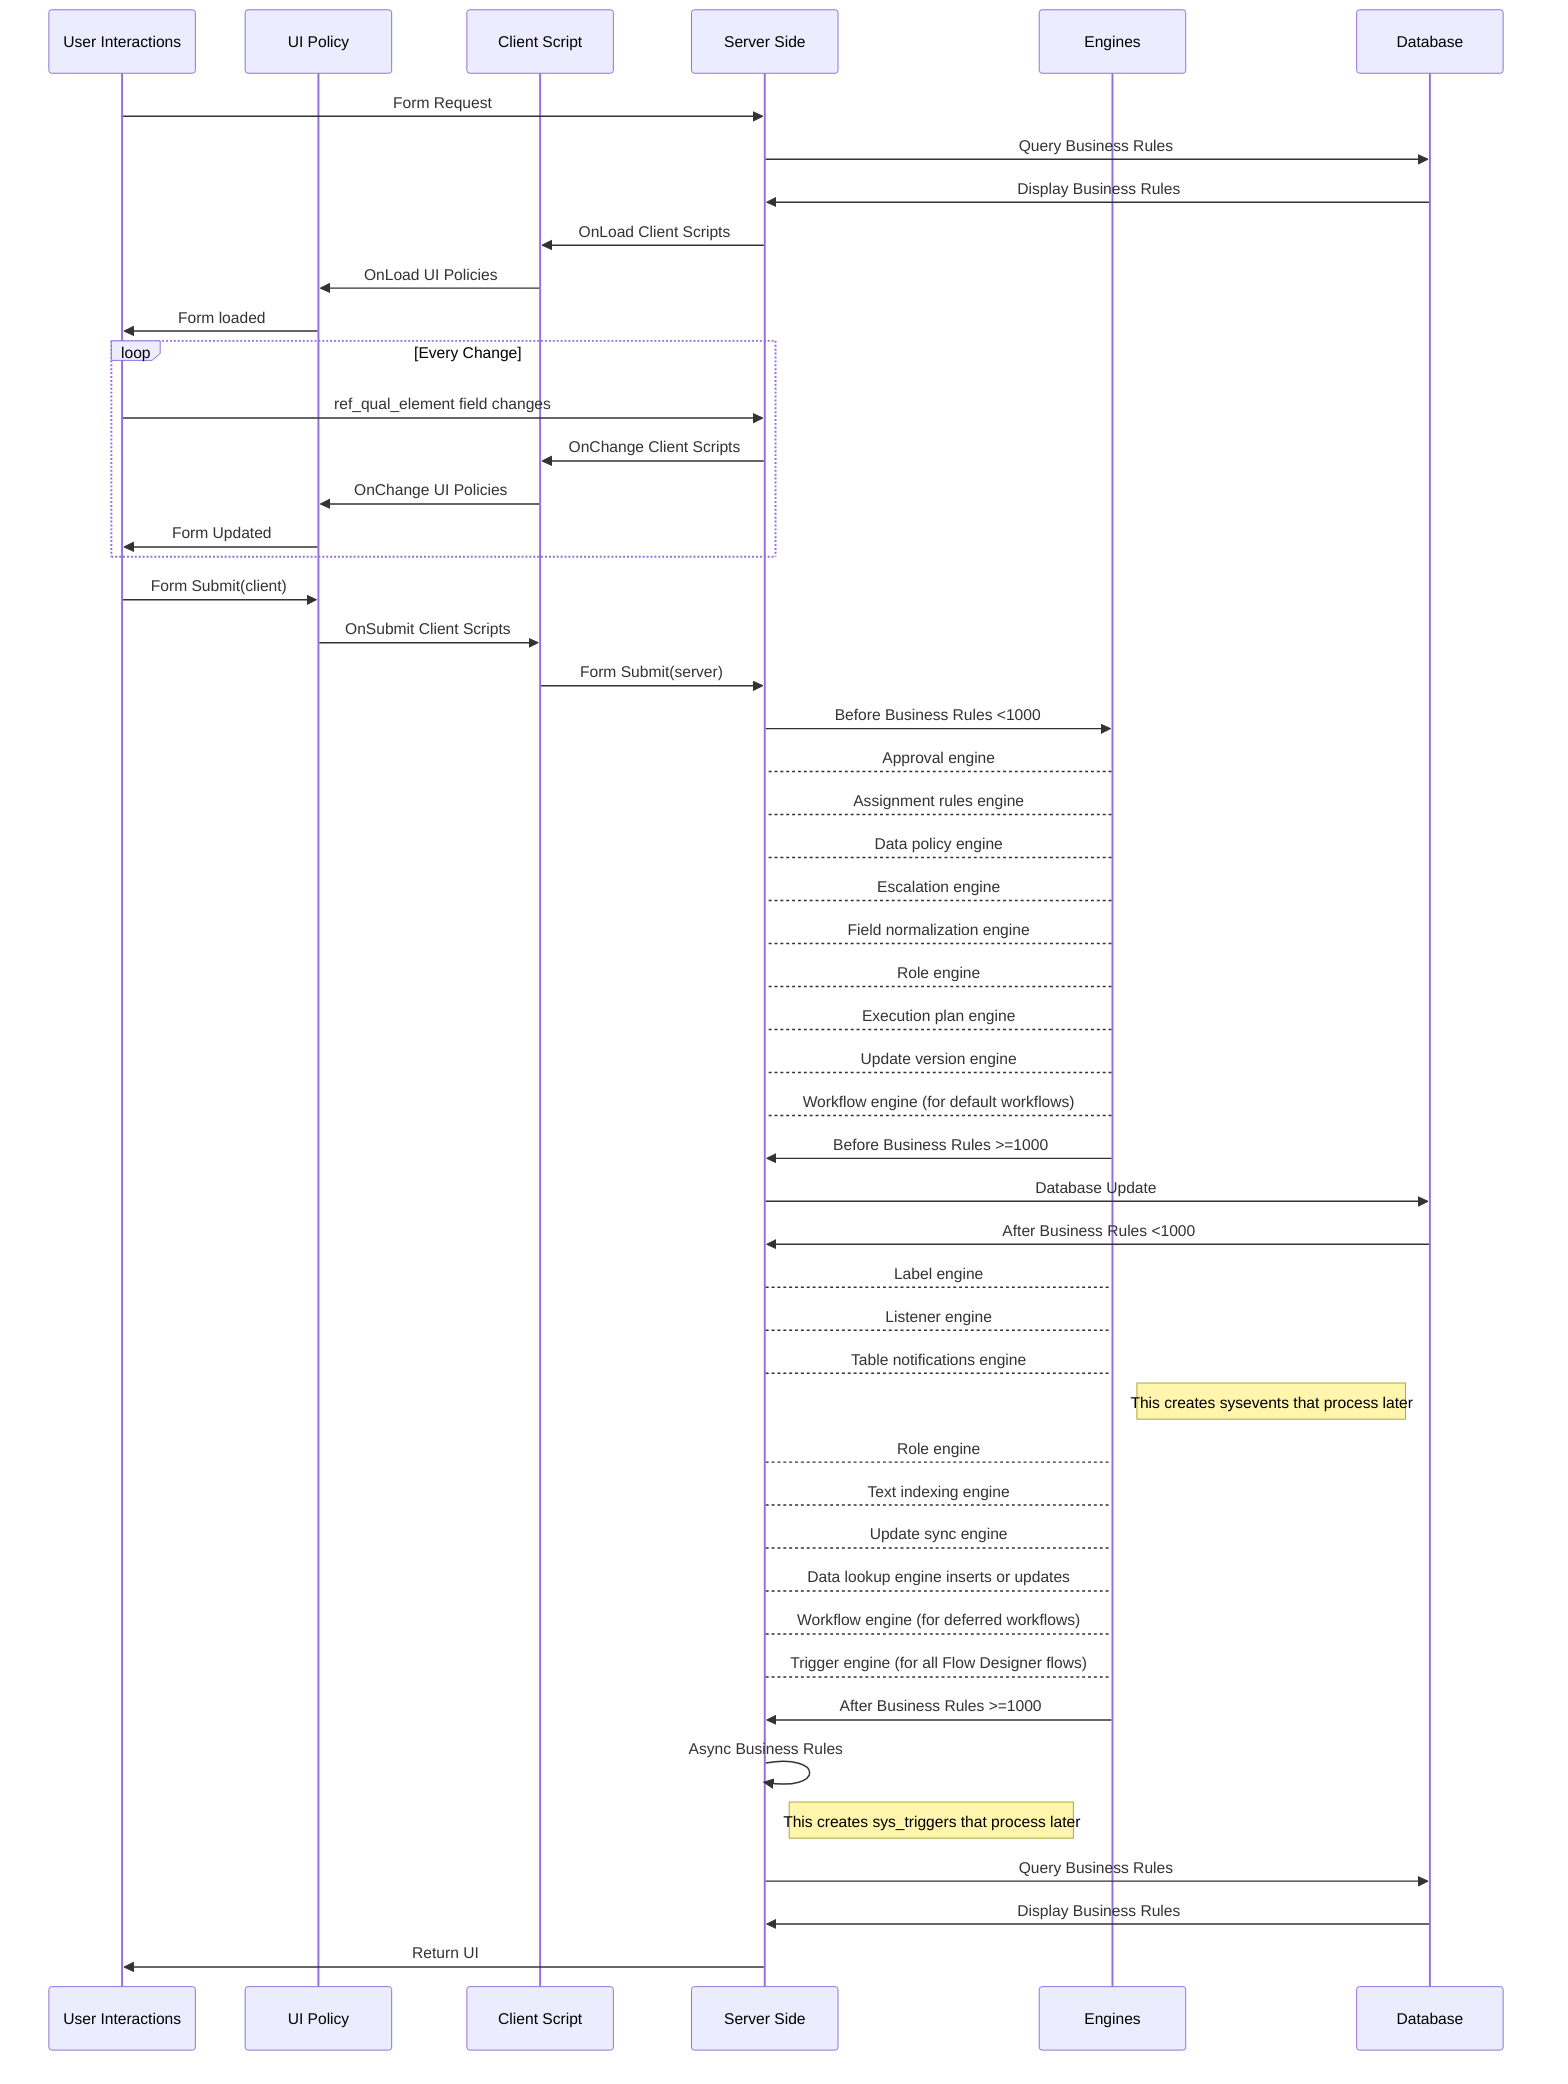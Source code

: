 sequenceDiagram
    participant uxux as User Interactions
    participant csup as UI Policy
    participant cscs as Client Script
    participant ssss as Server Side
    participant eeee as Engines
    participant dbdb as Database
    uxux->>ssss: Form Request
    ssss->>dbdb: Query Business Rules
    dbdb->>ssss: Display Business Rules
    ssss->>cscs: OnLoad Client Scripts
    cscs->>csup: OnLoad UI Policies
    csup->>uxux: Form loaded
    loop Every Change
        uxux->>ssss: ref_qual_element field changes
        ssss->>cscs: OnChange Client Scripts
        cscs->>csup: OnChange UI Policies
        csup->>uxux: Form Updated
    end
    uxux->>csup: Form Submit(client)
    csup->>cscs: OnSubmit Client Scripts
    cscs->>ssss: Form Submit(server)
    ssss->>eeee: Before Business Rules <1000
    eeee-->ssss: Approval engine
    eeee-->ssss: Assignment rules engine
    eeee-->ssss: Data policy engine
    eeee-->ssss: Escalation engine
    eeee-->ssss: Field normalization engine
    eeee-->ssss: Role engine
    eeee-->ssss: Execution plan engine
    eeee-->ssss: Update version engine
    eeee-->ssss: Workflow engine (for default workflows)
    eeee->>ssss: Before Business Rules >=1000
    ssss->>dbdb: Database Update
    dbdb->>ssss: After Business Rules <1000
    ssss-->eeee: Label engine
    ssss-->eeee: Listener engine
    ssss-->eeee: Table notifications engine
    Note right of eeee: This creates sysevents that process later
    ssss-->eeee: Role engine
    ssss-->eeee: Text indexing engine
    ssss-->eeee: Update sync engine
    ssss-->eeee: Data lookup engine inserts or updates
    ssss-->eeee: Workflow engine (for deferred workflows)
    ssss-->eeee: Trigger engine (for all Flow Designer flows)
    eeee->>ssss: After Business Rules >=1000
    ssss->>ssss: Async Business Rules
    Note right of ssss: This creates sys_triggers that process later
    ssss->>dbdb: Query Business Rules
    dbdb->>ssss: Display Business Rules
    ssss->>uxux: Return UI